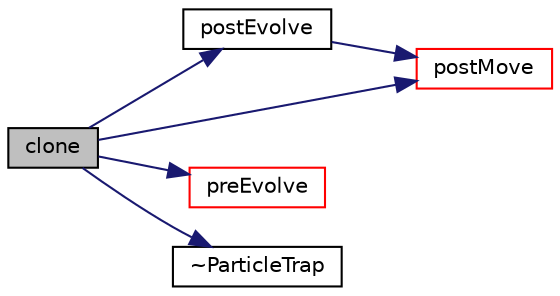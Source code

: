 digraph "clone"
{
  bgcolor="transparent";
  edge [fontname="Helvetica",fontsize="10",labelfontname="Helvetica",labelfontsize="10"];
  node [fontname="Helvetica",fontsize="10",shape=record];
  rankdir="LR";
  Node1 [label="clone",height=0.2,width=0.4,color="black", fillcolor="grey75", style="filled", fontcolor="black"];
  Node1 -> Node2 [color="midnightblue",fontsize="10",style="solid",fontname="Helvetica"];
  Node2 [label="postEvolve",height=0.2,width=0.4,color="black",URL="$a01782.html#a0bf23f36eb3424966e359419a566eb0a",tooltip="Post-evolve hook. "];
  Node2 -> Node3 [color="midnightblue",fontsize="10",style="solid",fontname="Helvetica"];
  Node3 [label="postMove",height=0.2,width=0.4,color="red",URL="$a01782.html#a1f4d7944e1528833539972e8c26eb3d8",tooltip="Post-move hook. "];
  Node1 -> Node3 [color="midnightblue",fontsize="10",style="solid",fontname="Helvetica"];
  Node1 -> Node4 [color="midnightblue",fontsize="10",style="solid",fontname="Helvetica"];
  Node4 [label="preEvolve",height=0.2,width=0.4,color="red",URL="$a01782.html#acc0c9e165d2cf19698ab1a7672a29ab6",tooltip="Pre-evolve hook. "];
  Node1 -> Node5 [color="midnightblue",fontsize="10",style="solid",fontname="Helvetica"];
  Node5 [label="~ParticleTrap",height=0.2,width=0.4,color="black",URL="$a01782.html#a3519fc682da22567fdfaa3c882dbfb0e",tooltip="Destructor. "];
}
